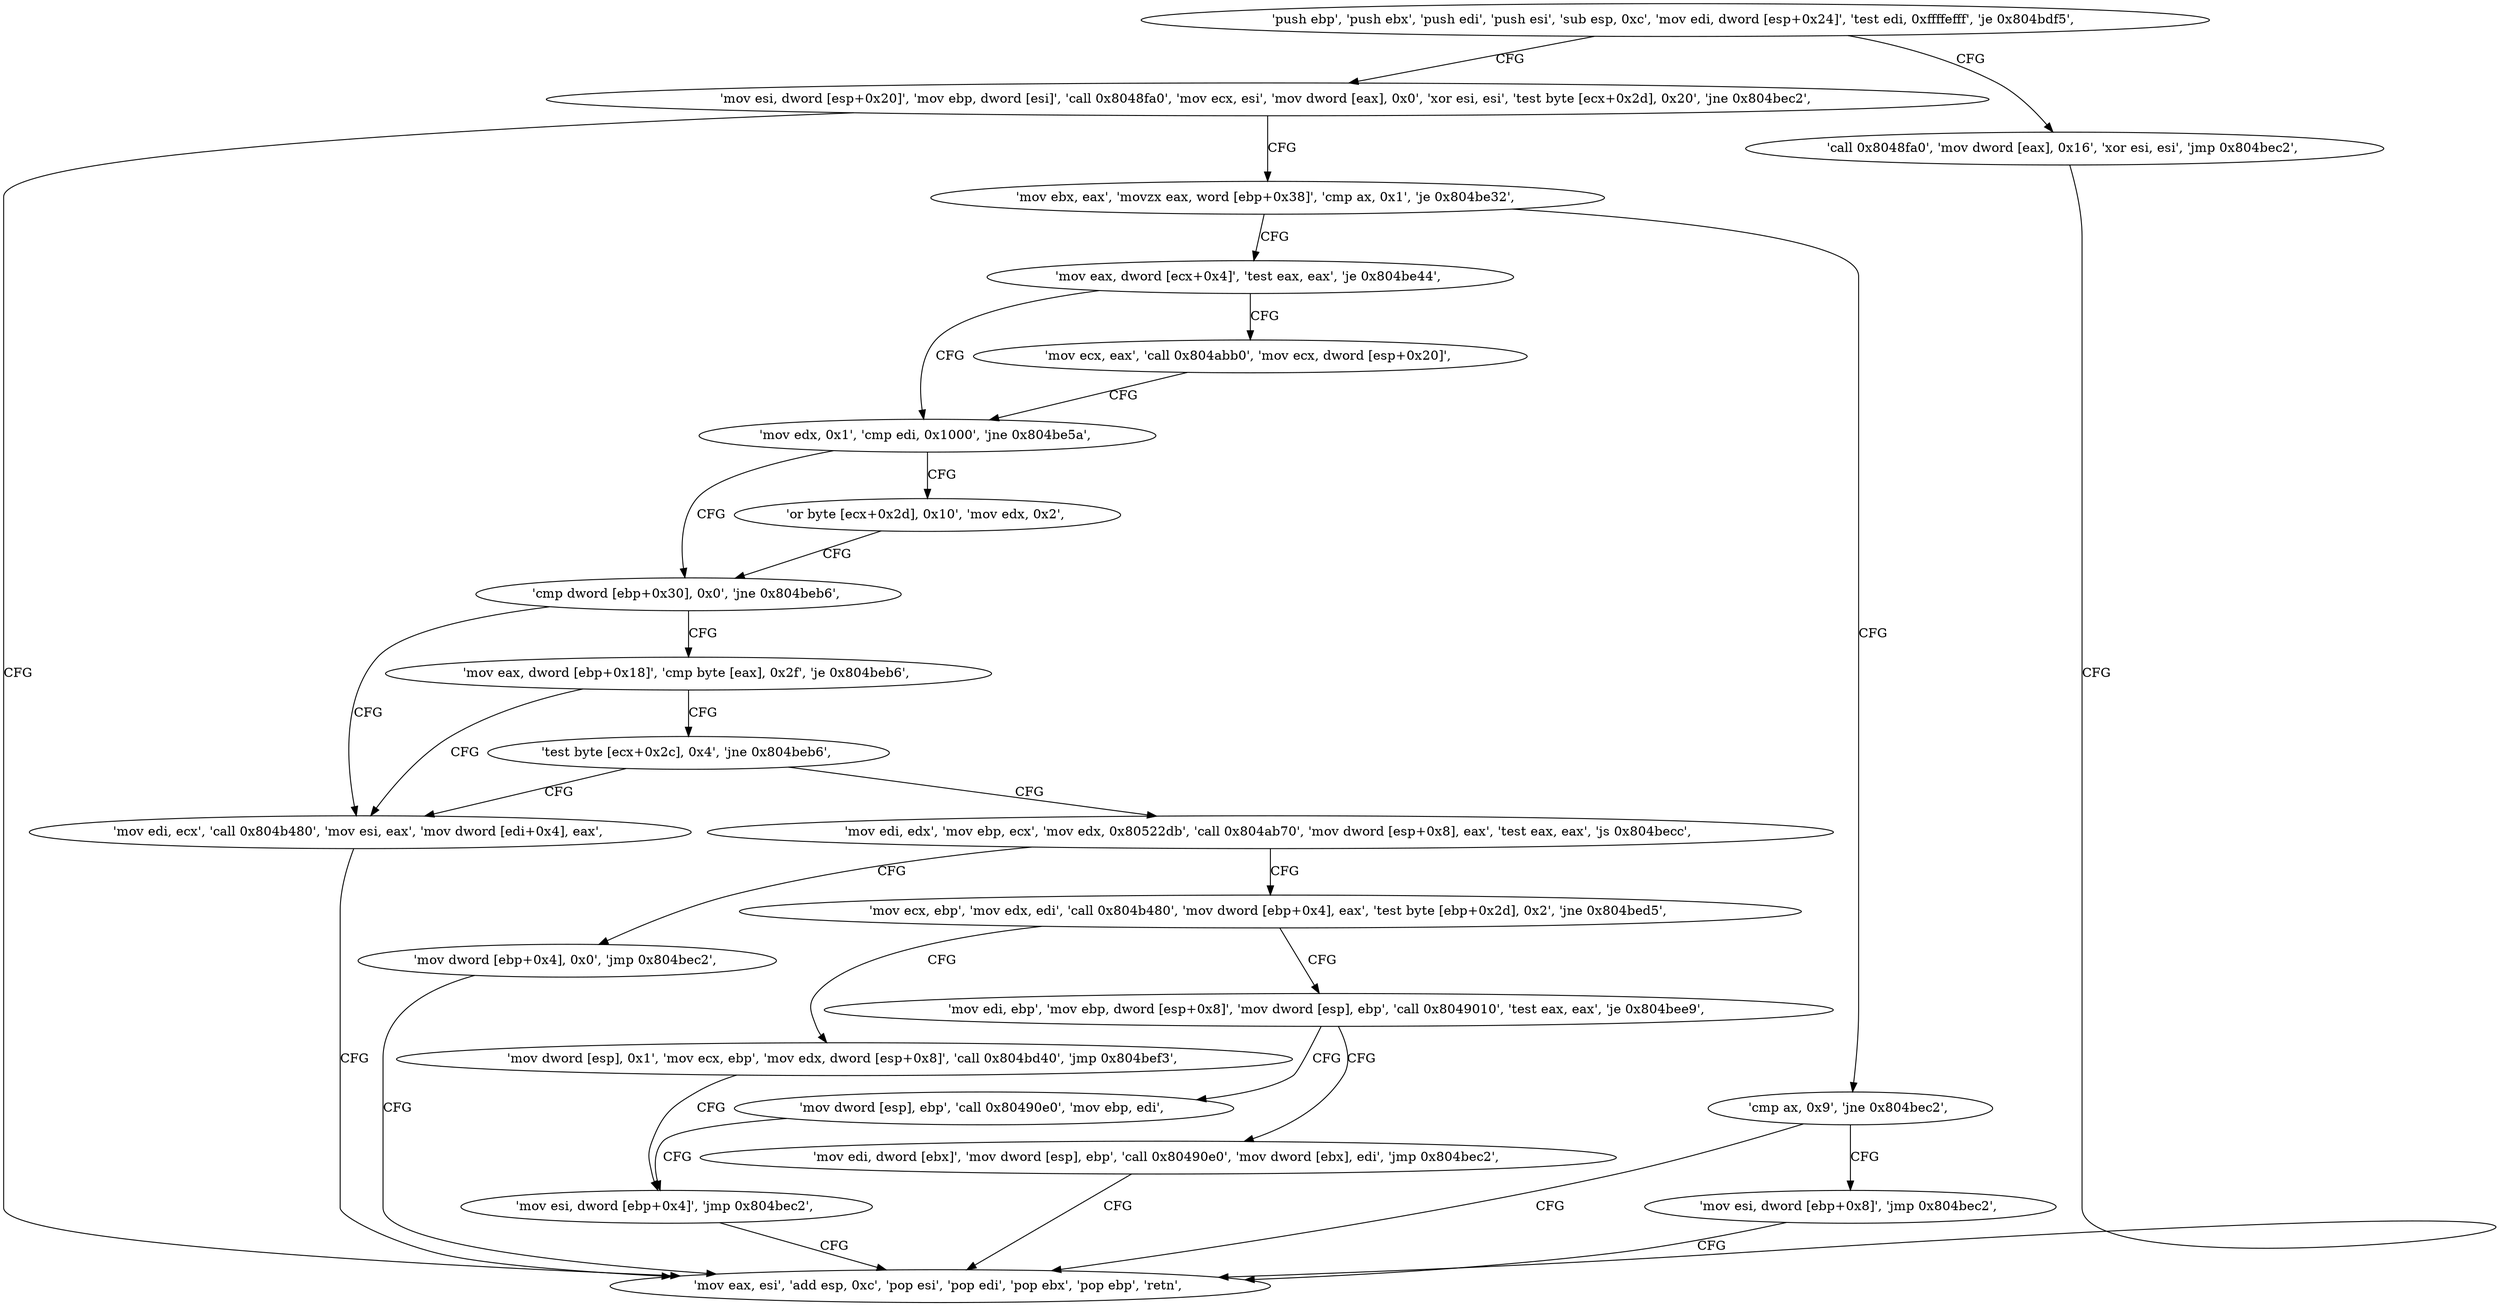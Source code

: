 digraph "func" {
"134528464" [label = "'push ebp', 'push ebx', 'push edi', 'push esi', 'sub esp, 0xc', 'mov edi, dword [esp+0x24]', 'test edi, 0xffffefff', 'je 0x804bdf5', " ]
"134528501" [label = "'mov esi, dword [esp+0x20]', 'mov ebp, dword [esi]', 'call 0x8048fa0', 'mov ecx, esi', 'mov dword [eax], 0x0', 'xor esi, esi', 'test byte [ecx+0x2d], 0x20', 'jne 0x804bec2', " ]
"134528483" [label = "'call 0x8048fa0', 'mov dword [eax], 0x16', 'xor esi, esi', 'jmp 0x804bec2', " ]
"134528706" [label = "'mov eax, esi', 'add esp, 0xc', 'pop esi', 'pop edi', 'pop ebx', 'pop ebp', 'retn', " ]
"134528532" [label = "'mov ebx, eax', 'movzx eax, word [ebp+0x38]', 'cmp ax, 0x1', 'je 0x804be32', " ]
"134528562" [label = "'mov eax, dword [ecx+0x4]', 'test eax, eax', 'je 0x804be44', " ]
"134528544" [label = "'cmp ax, 0x9', 'jne 0x804bec2', " ]
"134528580" [label = "'mov edx, 0x1', 'cmp edi, 0x1000', 'jne 0x804be5a', " ]
"134528569" [label = "'mov ecx, eax', 'call 0x804abb0', 'mov ecx, dword [esp+0x20]', " ]
"134528554" [label = "'mov esi, dword [ebp+0x8]', 'jmp 0x804bec2', " ]
"134528602" [label = "'cmp dword [ebp+0x30], 0x0', 'jne 0x804beb6', " ]
"134528593" [label = "'or byte [ecx+0x2d], 0x10', 'mov edx, 0x2', " ]
"134528694" [label = "'mov edi, ecx', 'call 0x804b480', 'mov esi, eax', 'mov dword [edi+0x4], eax', " ]
"134528608" [label = "'mov eax, dword [ebp+0x18]', 'cmp byte [eax], 0x2f', 'je 0x804beb6', " ]
"134528616" [label = "'test byte [ecx+0x2c], 0x4', 'jne 0x804beb6', " ]
"134528622" [label = "'mov edi, edx', 'mov ebp, ecx', 'mov edx, 0x80522db', 'call 0x804ab70', 'mov dword [esp+0x8], eax', 'test eax, eax', 'js 0x804becc', " ]
"134528716" [label = "'mov dword [ebp+0x4], 0x0', 'jmp 0x804bec2', " ]
"134528644" [label = "'mov ecx, ebp', 'mov edx, edi', 'call 0x804b480', 'mov dword [ebp+0x4], eax', 'test byte [ebp+0x2d], 0x2', 'jne 0x804bed5', " ]
"134528725" [label = "'mov dword [esp], 0x1', 'mov ecx, ebp', 'mov edx, dword [esp+0x8]', 'call 0x804bd40', 'jmp 0x804bef3', " ]
"134528662" [label = "'mov edi, ebp', 'mov ebp, dword [esp+0x8]', 'mov dword [esp], ebp', 'call 0x8049010', 'test eax, eax', 'je 0x804bee9', " ]
"134528755" [label = "'mov esi, dword [ebp+0x4]', 'jmp 0x804bec2', " ]
"134528745" [label = "'mov dword [esp], ebp', 'call 0x80490e0', 'mov ebp, edi', " ]
"134528680" [label = "'mov edi, dword [ebx]', 'mov dword [esp], ebp', 'call 0x80490e0', 'mov dword [ebx], edi', 'jmp 0x804bec2', " ]
"134528464" -> "134528501" [ label = "CFG" ]
"134528464" -> "134528483" [ label = "CFG" ]
"134528501" -> "134528706" [ label = "CFG" ]
"134528501" -> "134528532" [ label = "CFG" ]
"134528483" -> "134528706" [ label = "CFG" ]
"134528532" -> "134528562" [ label = "CFG" ]
"134528532" -> "134528544" [ label = "CFG" ]
"134528562" -> "134528580" [ label = "CFG" ]
"134528562" -> "134528569" [ label = "CFG" ]
"134528544" -> "134528706" [ label = "CFG" ]
"134528544" -> "134528554" [ label = "CFG" ]
"134528580" -> "134528602" [ label = "CFG" ]
"134528580" -> "134528593" [ label = "CFG" ]
"134528569" -> "134528580" [ label = "CFG" ]
"134528554" -> "134528706" [ label = "CFG" ]
"134528602" -> "134528694" [ label = "CFG" ]
"134528602" -> "134528608" [ label = "CFG" ]
"134528593" -> "134528602" [ label = "CFG" ]
"134528694" -> "134528706" [ label = "CFG" ]
"134528608" -> "134528694" [ label = "CFG" ]
"134528608" -> "134528616" [ label = "CFG" ]
"134528616" -> "134528694" [ label = "CFG" ]
"134528616" -> "134528622" [ label = "CFG" ]
"134528622" -> "134528716" [ label = "CFG" ]
"134528622" -> "134528644" [ label = "CFG" ]
"134528716" -> "134528706" [ label = "CFG" ]
"134528644" -> "134528725" [ label = "CFG" ]
"134528644" -> "134528662" [ label = "CFG" ]
"134528725" -> "134528755" [ label = "CFG" ]
"134528662" -> "134528745" [ label = "CFG" ]
"134528662" -> "134528680" [ label = "CFG" ]
"134528755" -> "134528706" [ label = "CFG" ]
"134528745" -> "134528755" [ label = "CFG" ]
"134528680" -> "134528706" [ label = "CFG" ]
}
